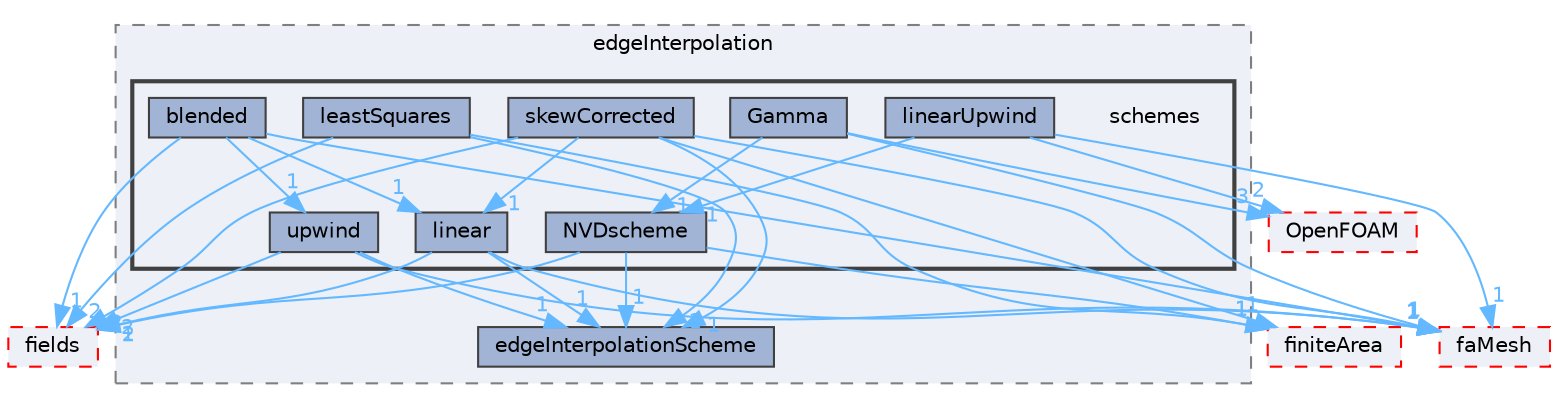 digraph "src/finiteArea/interpolation/edgeInterpolation/schemes"
{
 // LATEX_PDF_SIZE
  bgcolor="transparent";
  edge [fontname=Helvetica,fontsize=10,labelfontname=Helvetica,labelfontsize=10];
  node [fontname=Helvetica,fontsize=10,shape=box,height=0.2,width=0.4];
  compound=true
  subgraph clusterdir_d09a07b3e048025a638370dc255ceab7 {
    graph [ bgcolor="#edf0f7", pencolor="grey50", label="edgeInterpolation", fontname=Helvetica,fontsize=10 style="filled,dashed", URL="dir_d09a07b3e048025a638370dc255ceab7.html",tooltip=""]
  dir_7bec7d072ce89f16ba384f78af226990 [label="edgeInterpolationScheme", fillcolor="#a2b4d6", color="grey25", style="filled", URL="dir_7bec7d072ce89f16ba384f78af226990.html",tooltip=""];
  subgraph clusterdir_c2cbdda9edd3452610b843dc2610651b {
    graph [ bgcolor="#edf0f7", pencolor="grey25", label="", fontname=Helvetica,fontsize=10 style="filled,bold", URL="dir_c2cbdda9edd3452610b843dc2610651b.html",tooltip=""]
    dir_c2cbdda9edd3452610b843dc2610651b [shape=plaintext, label="schemes"];
  dir_f7bbe01d67eadae41242a18f3c446161 [label="blended", fillcolor="#a2b4d6", color="grey25", style="filled", URL="dir_f7bbe01d67eadae41242a18f3c446161.html",tooltip=""];
  dir_ebb6de3800b102c8cf5b01666becac7b [label="Gamma", fillcolor="#a2b4d6", color="grey25", style="filled", URL="dir_ebb6de3800b102c8cf5b01666becac7b.html",tooltip=""];
  dir_3957f8a04ccb153efc79ff2795f3bfeb [label="leastSquares", fillcolor="#a2b4d6", color="grey25", style="filled", URL="dir_3957f8a04ccb153efc79ff2795f3bfeb.html",tooltip=""];
  dir_ed914dcf03a7d3b6ce2767a9033a5e43 [label="linear", fillcolor="#a2b4d6", color="grey25", style="filled", URL="dir_ed914dcf03a7d3b6ce2767a9033a5e43.html",tooltip=""];
  dir_be2d121516799c1f44d61354c48f1160 [label="linearUpwind", fillcolor="#a2b4d6", color="grey25", style="filled", URL="dir_be2d121516799c1f44d61354c48f1160.html",tooltip=""];
  dir_8c6171b8f9e53ff742e33887cc932cb8 [label="NVDscheme", fillcolor="#a2b4d6", color="grey25", style="filled", URL="dir_8c6171b8f9e53ff742e33887cc932cb8.html",tooltip=""];
  dir_078164953bae28a8d2607b6d6d82c80b [label="skewCorrected", fillcolor="#a2b4d6", color="grey25", style="filled", URL="dir_078164953bae28a8d2607b6d6d82c80b.html",tooltip=""];
  dir_864bbbe4cb885078470f3cfa08d3fe24 [label="upwind", fillcolor="#a2b4d6", color="grey25", style="filled", URL="dir_864bbbe4cb885078470f3cfa08d3fe24.html",tooltip=""];
  }
  }
  dir_82c77a639fb8894523e0866635d617d1 [label="fields", fillcolor="#edf0f7", color="red", style="filled,dashed", URL="dir_82c77a639fb8894523e0866635d617d1.html",tooltip=""];
  dir_b48fbfbe364b5d9546b561f47f4221eb [label="finiteArea", fillcolor="#edf0f7", color="red", style="filled,dashed", URL="dir_b48fbfbe364b5d9546b561f47f4221eb.html",tooltip=""];
  dir_c5473ff19b20e6ec4dfe5c310b3778a8 [label="OpenFOAM", fillcolor="#edf0f7", color="red", style="filled,dashed", URL="dir_c5473ff19b20e6ec4dfe5c310b3778a8.html",tooltip=""];
  dir_f14612db68a06d13a87d37d60dc895d5 [label="faMesh", fillcolor="#edf0f7", color="red", style="filled,dashed", URL="dir_f14612db68a06d13a87d37d60dc895d5.html",tooltip=""];
  dir_f7bbe01d67eadae41242a18f3c446161->dir_82c77a639fb8894523e0866635d617d1 [headlabel="1", labeldistance=1.5 headhref="dir_000286_001330.html" href="dir_000286_001330.html" color="steelblue1" fontcolor="steelblue1"];
  dir_f7bbe01d67eadae41242a18f3c446161->dir_864bbbe4cb885078470f3cfa08d3fe24 [headlabel="1", labeldistance=1.5 headhref="dir_000286_004236.html" href="dir_000286_004236.html" color="steelblue1" fontcolor="steelblue1"];
  dir_f7bbe01d67eadae41242a18f3c446161->dir_ed914dcf03a7d3b6ce2767a9033a5e43 [headlabel="1", labeldistance=1.5 headhref="dir_000286_002180.html" href="dir_000286_002180.html" color="steelblue1" fontcolor="steelblue1"];
  dir_f7bbe01d67eadae41242a18f3c446161->dir_f14612db68a06d13a87d37d60dc895d5 [headlabel="1", labeldistance=1.5 headhref="dir_000286_001295.html" href="dir_000286_001295.html" color="steelblue1" fontcolor="steelblue1"];
  dir_ebb6de3800b102c8cf5b01666becac7b->dir_8c6171b8f9e53ff742e33887cc932cb8 [headlabel="1", labeldistance=1.5 headhref="dir_001586_002652.html" href="dir_001586_002652.html" color="steelblue1" fontcolor="steelblue1"];
  dir_ebb6de3800b102c8cf5b01666becac7b->dir_c5473ff19b20e6ec4dfe5c310b3778a8 [headlabel="3", labeldistance=1.5 headhref="dir_001586_002695.html" href="dir_001586_002695.html" color="steelblue1" fontcolor="steelblue1"];
  dir_ebb6de3800b102c8cf5b01666becac7b->dir_f14612db68a06d13a87d37d60dc895d5 [headlabel="1", labeldistance=1.5 headhref="dir_001586_001295.html" href="dir_001586_001295.html" color="steelblue1" fontcolor="steelblue1"];
  dir_3957f8a04ccb153efc79ff2795f3bfeb->dir_7bec7d072ce89f16ba384f78af226990 [headlabel="1", labeldistance=1.5 headhref="dir_002124_001109.html" href="dir_002124_001109.html" color="steelblue1" fontcolor="steelblue1"];
  dir_3957f8a04ccb153efc79ff2795f3bfeb->dir_82c77a639fb8894523e0866635d617d1 [headlabel="2", labeldistance=1.5 headhref="dir_002124_001330.html" href="dir_002124_001330.html" color="steelblue1" fontcolor="steelblue1"];
  dir_3957f8a04ccb153efc79ff2795f3bfeb->dir_b48fbfbe364b5d9546b561f47f4221eb [headlabel="1", labeldistance=1.5 headhref="dir_002124_001386.html" href="dir_002124_001386.html" color="steelblue1" fontcolor="steelblue1"];
  dir_ed914dcf03a7d3b6ce2767a9033a5e43->dir_7bec7d072ce89f16ba384f78af226990 [headlabel="1", labeldistance=1.5 headhref="dir_002180_001109.html" href="dir_002180_001109.html" color="steelblue1" fontcolor="steelblue1"];
  dir_ed914dcf03a7d3b6ce2767a9033a5e43->dir_82c77a639fb8894523e0866635d617d1 [headlabel="1", labeldistance=1.5 headhref="dir_002180_001330.html" href="dir_002180_001330.html" color="steelblue1" fontcolor="steelblue1"];
  dir_ed914dcf03a7d3b6ce2767a9033a5e43->dir_f14612db68a06d13a87d37d60dc895d5 [headlabel="1", labeldistance=1.5 headhref="dir_002180_001295.html" href="dir_002180_001295.html" color="steelblue1" fontcolor="steelblue1"];
  dir_be2d121516799c1f44d61354c48f1160->dir_8c6171b8f9e53ff742e33887cc932cb8 [headlabel="1", labeldistance=1.5 headhref="dir_002208_002652.html" href="dir_002208_002652.html" color="steelblue1" fontcolor="steelblue1"];
  dir_be2d121516799c1f44d61354c48f1160->dir_c5473ff19b20e6ec4dfe5c310b3778a8 [headlabel="2", labeldistance=1.5 headhref="dir_002208_002695.html" href="dir_002208_002695.html" color="steelblue1" fontcolor="steelblue1"];
  dir_be2d121516799c1f44d61354c48f1160->dir_f14612db68a06d13a87d37d60dc895d5 [headlabel="1", labeldistance=1.5 headhref="dir_002208_001295.html" href="dir_002208_001295.html" color="steelblue1" fontcolor="steelblue1"];
  dir_8c6171b8f9e53ff742e33887cc932cb8->dir_7bec7d072ce89f16ba384f78af226990 [headlabel="1", labeldistance=1.5 headhref="dir_002652_001109.html" href="dir_002652_001109.html" color="steelblue1" fontcolor="steelblue1"];
  dir_8c6171b8f9e53ff742e33887cc932cb8->dir_82c77a639fb8894523e0866635d617d1 [headlabel="2", labeldistance=1.5 headhref="dir_002652_001330.html" href="dir_002652_001330.html" color="steelblue1" fontcolor="steelblue1"];
  dir_8c6171b8f9e53ff742e33887cc932cb8->dir_b48fbfbe364b5d9546b561f47f4221eb [headlabel="1", labeldistance=1.5 headhref="dir_002652_001386.html" href="dir_002652_001386.html" color="steelblue1" fontcolor="steelblue1"];
  dir_078164953bae28a8d2607b6d6d82c80b->dir_7bec7d072ce89f16ba384f78af226990 [headlabel="1", labeldistance=1.5 headhref="dir_003572_001109.html" href="dir_003572_001109.html" color="steelblue1" fontcolor="steelblue1"];
  dir_078164953bae28a8d2607b6d6d82c80b->dir_82c77a639fb8894523e0866635d617d1 [headlabel="2", labeldistance=1.5 headhref="dir_003572_001330.html" href="dir_003572_001330.html" color="steelblue1" fontcolor="steelblue1"];
  dir_078164953bae28a8d2607b6d6d82c80b->dir_b48fbfbe364b5d9546b561f47f4221eb [headlabel="1", labeldistance=1.5 headhref="dir_003572_001386.html" href="dir_003572_001386.html" color="steelblue1" fontcolor="steelblue1"];
  dir_078164953bae28a8d2607b6d6d82c80b->dir_ed914dcf03a7d3b6ce2767a9033a5e43 [headlabel="1", labeldistance=1.5 headhref="dir_003572_002180.html" href="dir_003572_002180.html" color="steelblue1" fontcolor="steelblue1"];
  dir_078164953bae28a8d2607b6d6d82c80b->dir_f14612db68a06d13a87d37d60dc895d5 [headlabel="1", labeldistance=1.5 headhref="dir_003572_001295.html" href="dir_003572_001295.html" color="steelblue1" fontcolor="steelblue1"];
  dir_864bbbe4cb885078470f3cfa08d3fe24->dir_7bec7d072ce89f16ba384f78af226990 [headlabel="1", labeldistance=1.5 headhref="dir_004236_001109.html" href="dir_004236_001109.html" color="steelblue1" fontcolor="steelblue1"];
  dir_864bbbe4cb885078470f3cfa08d3fe24->dir_82c77a639fb8894523e0866635d617d1 [headlabel="2", labeldistance=1.5 headhref="dir_004236_001330.html" href="dir_004236_001330.html" color="steelblue1" fontcolor="steelblue1"];
  dir_864bbbe4cb885078470f3cfa08d3fe24->dir_f14612db68a06d13a87d37d60dc895d5 [headlabel="1", labeldistance=1.5 headhref="dir_004236_001295.html" href="dir_004236_001295.html" color="steelblue1" fontcolor="steelblue1"];
}
